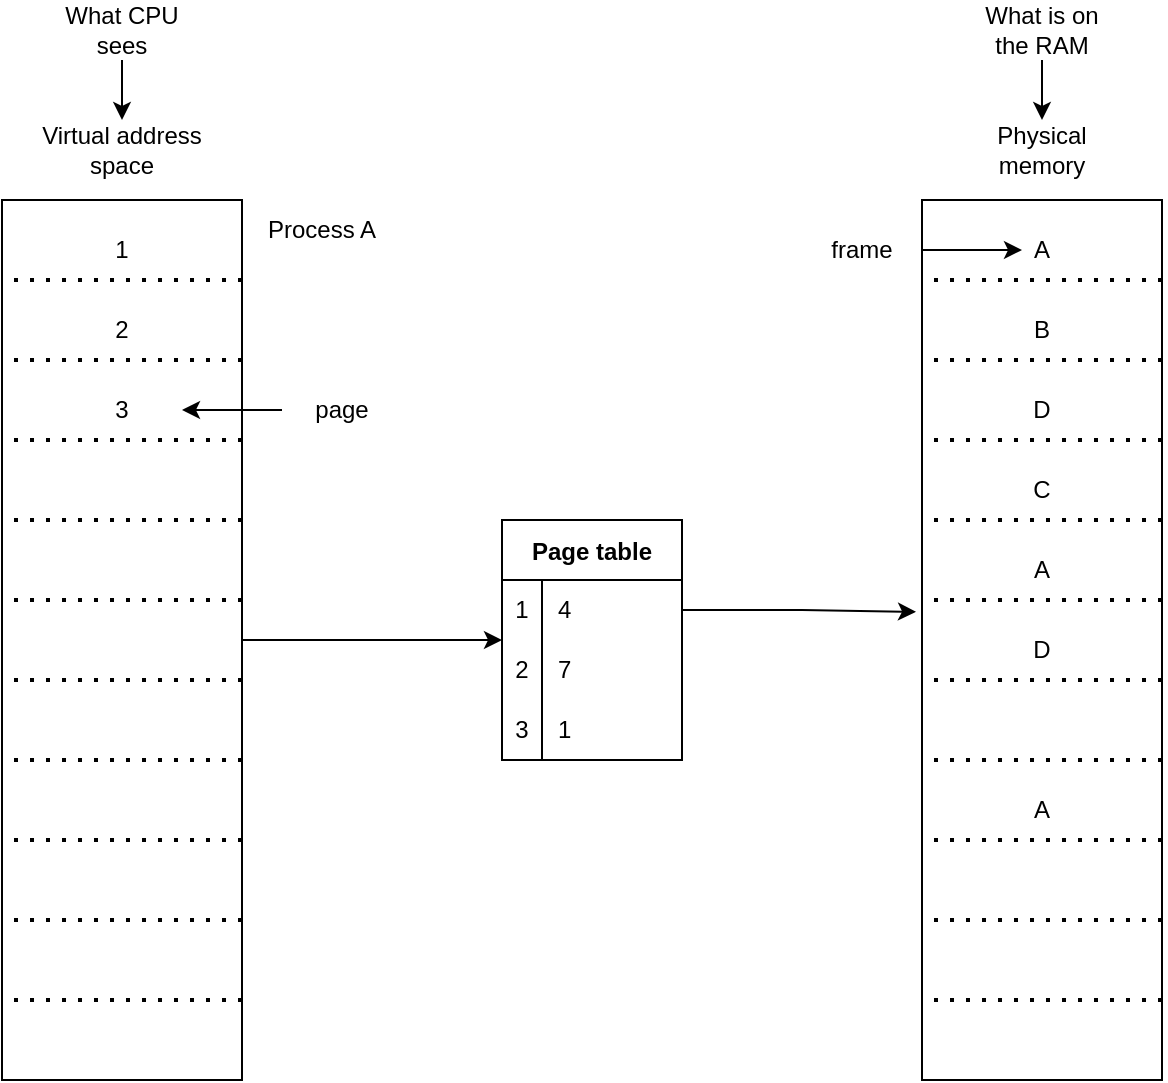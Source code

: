 <mxfile version="20.6.0" type="device"><diagram id="D0s-wHEWVV3vmyUCXMYq" name="Page-1"><mxGraphModel dx="1422" dy="723" grid="1" gridSize="10" guides="1" tooltips="1" connect="1" arrows="1" fold="1" page="1" pageScale="1" pageWidth="850" pageHeight="1100" math="0" shadow="0"><root><mxCell id="0"/><mxCell id="1" parent="0"/><mxCell id="5VKWfaiSGYM2CtD_vbgw-57" style="edgeStyle=orthogonalEdgeStyle;rounded=0;orthogonalLoop=1;jettySize=auto;html=1;" edge="1" parent="1" source="5VKWfaiSGYM2CtD_vbgw-20"><mxGeometry relative="1" as="geometry"><mxPoint x="330" y="340" as="targetPoint"/></mxGeometry></mxCell><mxCell id="5VKWfaiSGYM2CtD_vbgw-20" value="" style="rounded=0;whiteSpace=wrap;html=1;fillColor=none;" vertex="1" parent="1"><mxGeometry x="80" y="120" width="120" height="440" as="geometry"/></mxCell><mxCell id="5VKWfaiSGYM2CtD_vbgw-22" value="" style="endArrow=none;dashed=1;html=1;dashPattern=1 3;strokeWidth=2;rounded=0;" edge="1" parent="1"><mxGeometry width="50" height="50" relative="1" as="geometry"><mxPoint x="200" y="520" as="sourcePoint"/><mxPoint x="80" y="520" as="targetPoint"/></mxGeometry></mxCell><mxCell id="5VKWfaiSGYM2CtD_vbgw-24" value="" style="endArrow=none;dashed=1;html=1;dashPattern=1 3;strokeWidth=2;rounded=0;" edge="1" parent="1"><mxGeometry width="50" height="50" relative="1" as="geometry"><mxPoint x="200" y="480" as="sourcePoint"/><mxPoint x="80" y="480" as="targetPoint"/></mxGeometry></mxCell><mxCell id="5VKWfaiSGYM2CtD_vbgw-25" value="" style="endArrow=none;dashed=1;html=1;dashPattern=1 3;strokeWidth=2;rounded=0;" edge="1" parent="1"><mxGeometry width="50" height="50" relative="1" as="geometry"><mxPoint x="200" y="440" as="sourcePoint"/><mxPoint x="80" y="440" as="targetPoint"/></mxGeometry></mxCell><mxCell id="5VKWfaiSGYM2CtD_vbgw-26" value="" style="endArrow=none;dashed=1;html=1;dashPattern=1 3;strokeWidth=2;rounded=0;" edge="1" parent="1"><mxGeometry width="50" height="50" relative="1" as="geometry"><mxPoint x="200" y="400" as="sourcePoint"/><mxPoint x="80" y="400" as="targetPoint"/></mxGeometry></mxCell><mxCell id="5VKWfaiSGYM2CtD_vbgw-27" value="" style="endArrow=none;dashed=1;html=1;dashPattern=1 3;strokeWidth=2;rounded=0;" edge="1" parent="1"><mxGeometry width="50" height="50" relative="1" as="geometry"><mxPoint x="200" y="360" as="sourcePoint"/><mxPoint x="80" y="360" as="targetPoint"/></mxGeometry></mxCell><mxCell id="5VKWfaiSGYM2CtD_vbgw-28" value="" style="endArrow=none;dashed=1;html=1;dashPattern=1 3;strokeWidth=2;rounded=0;" edge="1" parent="1"><mxGeometry width="50" height="50" relative="1" as="geometry"><mxPoint x="200" y="320" as="sourcePoint"/><mxPoint x="80" y="320" as="targetPoint"/></mxGeometry></mxCell><mxCell id="5VKWfaiSGYM2CtD_vbgw-29" value="" style="endArrow=none;dashed=1;html=1;dashPattern=1 3;strokeWidth=2;rounded=0;" edge="1" parent="1"><mxGeometry width="50" height="50" relative="1" as="geometry"><mxPoint x="200" y="280" as="sourcePoint"/><mxPoint x="80" y="280" as="targetPoint"/></mxGeometry></mxCell><mxCell id="5VKWfaiSGYM2CtD_vbgw-30" value="" style="endArrow=none;dashed=1;html=1;dashPattern=1 3;strokeWidth=2;rounded=0;" edge="1" parent="1"><mxGeometry width="50" height="50" relative="1" as="geometry"><mxPoint x="200" y="240" as="sourcePoint"/><mxPoint x="80" y="240" as="targetPoint"/></mxGeometry></mxCell><mxCell id="5VKWfaiSGYM2CtD_vbgw-31" value="" style="endArrow=none;dashed=1;html=1;dashPattern=1 3;strokeWidth=2;rounded=0;" edge="1" parent="1"><mxGeometry width="50" height="50" relative="1" as="geometry"><mxPoint x="200" y="200" as="sourcePoint"/><mxPoint x="80" y="200" as="targetPoint"/></mxGeometry></mxCell><mxCell id="5VKWfaiSGYM2CtD_vbgw-32" value="" style="endArrow=none;dashed=1;html=1;dashPattern=1 3;strokeWidth=2;rounded=0;" edge="1" parent="1"><mxGeometry width="50" height="50" relative="1" as="geometry"><mxPoint x="200" y="160" as="sourcePoint"/><mxPoint x="80" y="160" as="targetPoint"/></mxGeometry></mxCell><mxCell id="5VKWfaiSGYM2CtD_vbgw-33" value="Virtual address space" style="text;html=1;strokeColor=none;fillColor=none;align=center;verticalAlign=middle;whiteSpace=wrap;rounded=0;" vertex="1" parent="1"><mxGeometry x="95" y="80" width="90" height="30" as="geometry"/></mxCell><mxCell id="5VKWfaiSGYM2CtD_vbgw-35" value="" style="edgeStyle=orthogonalEdgeStyle;rounded=0;orthogonalLoop=1;jettySize=auto;html=1;" edge="1" parent="1" source="5VKWfaiSGYM2CtD_vbgw-34" target="5VKWfaiSGYM2CtD_vbgw-33"><mxGeometry relative="1" as="geometry"/></mxCell><mxCell id="5VKWfaiSGYM2CtD_vbgw-34" value="What CPU sees" style="text;html=1;strokeColor=none;fillColor=none;align=center;verticalAlign=middle;whiteSpace=wrap;rounded=0;" vertex="1" parent="1"><mxGeometry x="110" y="20" width="60" height="30" as="geometry"/></mxCell><mxCell id="5VKWfaiSGYM2CtD_vbgw-37" value="Page table" style="shape=table;startSize=30;container=1;collapsible=0;childLayout=tableLayout;fixedRows=1;rowLines=0;fontStyle=1;fillColor=none;" vertex="1" parent="1"><mxGeometry x="330" y="280" width="90" height="120" as="geometry"/></mxCell><mxCell id="5VKWfaiSGYM2CtD_vbgw-38" value="" style="shape=tableRow;horizontal=0;startSize=0;swimlaneHead=0;swimlaneBody=0;top=0;left=0;bottom=0;right=0;collapsible=0;dropTarget=0;fillColor=none;points=[[0,0.5],[1,0.5]];portConstraint=eastwest;" vertex="1" parent="5VKWfaiSGYM2CtD_vbgw-37"><mxGeometry y="30" width="90" height="30" as="geometry"/></mxCell><mxCell id="5VKWfaiSGYM2CtD_vbgw-39" value="1" style="shape=partialRectangle;html=1;whiteSpace=wrap;connectable=0;fillColor=none;top=0;left=0;bottom=0;right=0;overflow=hidden;pointerEvents=1;" vertex="1" parent="5VKWfaiSGYM2CtD_vbgw-38"><mxGeometry width="20" height="30" as="geometry"><mxRectangle width="20" height="30" as="alternateBounds"/></mxGeometry></mxCell><mxCell id="5VKWfaiSGYM2CtD_vbgw-40" value="4" style="shape=partialRectangle;html=1;whiteSpace=wrap;connectable=0;fillColor=none;top=0;left=0;bottom=0;right=0;align=left;spacingLeft=6;overflow=hidden;" vertex="1" parent="5VKWfaiSGYM2CtD_vbgw-38"><mxGeometry x="20" width="70" height="30" as="geometry"><mxRectangle width="70" height="30" as="alternateBounds"/></mxGeometry></mxCell><mxCell id="5VKWfaiSGYM2CtD_vbgw-41" value="" style="shape=tableRow;horizontal=0;startSize=0;swimlaneHead=0;swimlaneBody=0;top=0;left=0;bottom=0;right=0;collapsible=0;dropTarget=0;fillColor=none;points=[[0,0.5],[1,0.5]];portConstraint=eastwest;" vertex="1" parent="5VKWfaiSGYM2CtD_vbgw-37"><mxGeometry y="60" width="90" height="30" as="geometry"/></mxCell><mxCell id="5VKWfaiSGYM2CtD_vbgw-42" value="2" style="shape=partialRectangle;html=1;whiteSpace=wrap;connectable=0;fillColor=none;top=0;left=0;bottom=0;right=0;overflow=hidden;" vertex="1" parent="5VKWfaiSGYM2CtD_vbgw-41"><mxGeometry width="20" height="30" as="geometry"><mxRectangle width="20" height="30" as="alternateBounds"/></mxGeometry></mxCell><mxCell id="5VKWfaiSGYM2CtD_vbgw-43" value="7" style="shape=partialRectangle;html=1;whiteSpace=wrap;connectable=0;fillColor=none;top=0;left=0;bottom=0;right=0;align=left;spacingLeft=6;overflow=hidden;" vertex="1" parent="5VKWfaiSGYM2CtD_vbgw-41"><mxGeometry x="20" width="70" height="30" as="geometry"><mxRectangle width="70" height="30" as="alternateBounds"/></mxGeometry></mxCell><mxCell id="5VKWfaiSGYM2CtD_vbgw-44" value="" style="shape=tableRow;horizontal=0;startSize=0;swimlaneHead=0;swimlaneBody=0;top=0;left=0;bottom=0;right=0;collapsible=0;dropTarget=0;fillColor=none;points=[[0,0.5],[1,0.5]];portConstraint=eastwest;" vertex="1" parent="5VKWfaiSGYM2CtD_vbgw-37"><mxGeometry y="90" width="90" height="30" as="geometry"/></mxCell><mxCell id="5VKWfaiSGYM2CtD_vbgw-45" value="3" style="shape=partialRectangle;html=1;whiteSpace=wrap;connectable=0;fillColor=none;top=0;left=0;bottom=0;right=0;overflow=hidden;" vertex="1" parent="5VKWfaiSGYM2CtD_vbgw-44"><mxGeometry width="20" height="30" as="geometry"><mxRectangle width="20" height="30" as="alternateBounds"/></mxGeometry></mxCell><mxCell id="5VKWfaiSGYM2CtD_vbgw-46" value="1" style="shape=partialRectangle;html=1;whiteSpace=wrap;connectable=0;fillColor=none;top=0;left=0;bottom=0;right=0;align=left;spacingLeft=6;overflow=hidden;" vertex="1" parent="5VKWfaiSGYM2CtD_vbgw-44"><mxGeometry x="20" width="70" height="30" as="geometry"><mxRectangle width="70" height="30" as="alternateBounds"/></mxGeometry></mxCell><mxCell id="5VKWfaiSGYM2CtD_vbgw-47" value="1" style="text;html=1;strokeColor=none;fillColor=none;align=center;verticalAlign=middle;whiteSpace=wrap;rounded=0;" vertex="1" parent="1"><mxGeometry x="110" y="130" width="60" height="30" as="geometry"/></mxCell><mxCell id="5VKWfaiSGYM2CtD_vbgw-48" value="2" style="text;html=1;strokeColor=none;fillColor=none;align=center;verticalAlign=middle;whiteSpace=wrap;rounded=0;" vertex="1" parent="1"><mxGeometry x="110" y="170" width="60" height="30" as="geometry"/></mxCell><mxCell id="5VKWfaiSGYM2CtD_vbgw-51" value="3" style="text;html=1;strokeColor=none;fillColor=none;align=center;verticalAlign=middle;whiteSpace=wrap;rounded=0;" vertex="1" parent="1"><mxGeometry x="110" y="210" width="60" height="30" as="geometry"/></mxCell><mxCell id="5VKWfaiSGYM2CtD_vbgw-52" value="Process A" style="text;html=1;strokeColor=none;fillColor=none;align=center;verticalAlign=middle;whiteSpace=wrap;rounded=0;" vertex="1" parent="1"><mxGeometry x="200" y="120" width="80" height="30" as="geometry"/></mxCell><mxCell id="5VKWfaiSGYM2CtD_vbgw-58" value="" style="rounded=0;whiteSpace=wrap;html=1;fillColor=none;" vertex="1" parent="1"><mxGeometry x="540" y="120" width="120" height="440" as="geometry"/></mxCell><mxCell id="5VKWfaiSGYM2CtD_vbgw-59" value="" style="endArrow=none;dashed=1;html=1;dashPattern=1 3;strokeWidth=2;rounded=0;" edge="1" parent="1"><mxGeometry width="50" height="50" relative="1" as="geometry"><mxPoint x="660" y="520" as="sourcePoint"/><mxPoint x="540" y="520" as="targetPoint"/></mxGeometry></mxCell><mxCell id="5VKWfaiSGYM2CtD_vbgw-60" value="" style="endArrow=none;dashed=1;html=1;dashPattern=1 3;strokeWidth=2;rounded=0;" edge="1" parent="1"><mxGeometry width="50" height="50" relative="1" as="geometry"><mxPoint x="660" y="480" as="sourcePoint"/><mxPoint x="540" y="480" as="targetPoint"/></mxGeometry></mxCell><mxCell id="5VKWfaiSGYM2CtD_vbgw-61" value="" style="endArrow=none;dashed=1;html=1;dashPattern=1 3;strokeWidth=2;rounded=0;" edge="1" parent="1"><mxGeometry width="50" height="50" relative="1" as="geometry"><mxPoint x="660" y="440" as="sourcePoint"/><mxPoint x="540" y="440" as="targetPoint"/></mxGeometry></mxCell><mxCell id="5VKWfaiSGYM2CtD_vbgw-62" value="" style="endArrow=none;dashed=1;html=1;dashPattern=1 3;strokeWidth=2;rounded=0;" edge="1" parent="1"><mxGeometry width="50" height="50" relative="1" as="geometry"><mxPoint x="660" y="400" as="sourcePoint"/><mxPoint x="540" y="400" as="targetPoint"/></mxGeometry></mxCell><mxCell id="5VKWfaiSGYM2CtD_vbgw-63" value="" style="endArrow=none;dashed=1;html=1;dashPattern=1 3;strokeWidth=2;rounded=0;" edge="1" parent="1"><mxGeometry width="50" height="50" relative="1" as="geometry"><mxPoint x="660" y="360" as="sourcePoint"/><mxPoint x="540" y="360" as="targetPoint"/></mxGeometry></mxCell><mxCell id="5VKWfaiSGYM2CtD_vbgw-64" value="" style="endArrow=none;dashed=1;html=1;dashPattern=1 3;strokeWidth=2;rounded=0;" edge="1" parent="1"><mxGeometry width="50" height="50" relative="1" as="geometry"><mxPoint x="660" y="320" as="sourcePoint"/><mxPoint x="540" y="320" as="targetPoint"/></mxGeometry></mxCell><mxCell id="5VKWfaiSGYM2CtD_vbgw-65" value="" style="endArrow=none;dashed=1;html=1;dashPattern=1 3;strokeWidth=2;rounded=0;" edge="1" parent="1"><mxGeometry width="50" height="50" relative="1" as="geometry"><mxPoint x="660" y="280" as="sourcePoint"/><mxPoint x="540" y="280" as="targetPoint"/></mxGeometry></mxCell><mxCell id="5VKWfaiSGYM2CtD_vbgw-66" value="" style="endArrow=none;dashed=1;html=1;dashPattern=1 3;strokeWidth=2;rounded=0;" edge="1" parent="1"><mxGeometry width="50" height="50" relative="1" as="geometry"><mxPoint x="660" y="240" as="sourcePoint"/><mxPoint x="540" y="240" as="targetPoint"/></mxGeometry></mxCell><mxCell id="5VKWfaiSGYM2CtD_vbgw-67" value="" style="endArrow=none;dashed=1;html=1;dashPattern=1 3;strokeWidth=2;rounded=0;" edge="1" parent="1"><mxGeometry width="50" height="50" relative="1" as="geometry"><mxPoint x="660" y="200" as="sourcePoint"/><mxPoint x="540" y="200" as="targetPoint"/></mxGeometry></mxCell><mxCell id="5VKWfaiSGYM2CtD_vbgw-68" value="" style="endArrow=none;dashed=1;html=1;dashPattern=1 3;strokeWidth=2;rounded=0;" edge="1" parent="1"><mxGeometry width="50" height="50" relative="1" as="geometry"><mxPoint x="660" y="160" as="sourcePoint"/><mxPoint x="540" y="160" as="targetPoint"/></mxGeometry></mxCell><mxCell id="5VKWfaiSGYM2CtD_vbgw-69" value="Physical memory" style="text;html=1;strokeColor=none;fillColor=none;align=center;verticalAlign=middle;whiteSpace=wrap;rounded=0;" vertex="1" parent="1"><mxGeometry x="555" y="80" width="90" height="30" as="geometry"/></mxCell><mxCell id="5VKWfaiSGYM2CtD_vbgw-70" value="" style="edgeStyle=orthogonalEdgeStyle;rounded=0;orthogonalLoop=1;jettySize=auto;html=1;" edge="1" parent="1" source="5VKWfaiSGYM2CtD_vbgw-71" target="5VKWfaiSGYM2CtD_vbgw-69"><mxGeometry relative="1" as="geometry"/></mxCell><mxCell id="5VKWfaiSGYM2CtD_vbgw-71" value="What is on the RAM" style="text;html=1;strokeColor=none;fillColor=none;align=center;verticalAlign=middle;whiteSpace=wrap;rounded=0;" vertex="1" parent="1"><mxGeometry x="570" y="20" width="60" height="30" as="geometry"/></mxCell><mxCell id="5VKWfaiSGYM2CtD_vbgw-76" style="edgeStyle=orthogonalEdgeStyle;rounded=0;orthogonalLoop=1;jettySize=auto;html=1;entryX=-0.025;entryY=0.468;entryDx=0;entryDy=0;entryPerimeter=0;" edge="1" parent="1" source="5VKWfaiSGYM2CtD_vbgw-38" target="5VKWfaiSGYM2CtD_vbgw-58"><mxGeometry relative="1" as="geometry"/></mxCell><mxCell id="5VKWfaiSGYM2CtD_vbgw-77" value="A" style="text;html=1;strokeColor=none;fillColor=none;align=center;verticalAlign=middle;whiteSpace=wrap;rounded=0;" vertex="1" parent="1"><mxGeometry x="570" y="290" width="60" height="30" as="geometry"/></mxCell><mxCell id="5VKWfaiSGYM2CtD_vbgw-78" value="A" style="text;html=1;strokeColor=none;fillColor=none;align=center;verticalAlign=middle;whiteSpace=wrap;rounded=0;" vertex="1" parent="1"><mxGeometry x="570" y="410" width="60" height="30" as="geometry"/></mxCell><mxCell id="5VKWfaiSGYM2CtD_vbgw-79" value="A" style="text;html=1;strokeColor=none;fillColor=none;align=center;verticalAlign=middle;whiteSpace=wrap;rounded=0;" vertex="1" parent="1"><mxGeometry x="570" y="130" width="60" height="30" as="geometry"/></mxCell><mxCell id="5VKWfaiSGYM2CtD_vbgw-80" value="B" style="text;html=1;strokeColor=none;fillColor=none;align=center;verticalAlign=middle;whiteSpace=wrap;rounded=0;" vertex="1" parent="1"><mxGeometry x="570" y="170" width="60" height="30" as="geometry"/></mxCell><mxCell id="5VKWfaiSGYM2CtD_vbgw-81" value="D" style="text;html=1;strokeColor=none;fillColor=none;align=center;verticalAlign=middle;whiteSpace=wrap;rounded=0;" vertex="1" parent="1"><mxGeometry x="570" y="210" width="60" height="30" as="geometry"/></mxCell><mxCell id="5VKWfaiSGYM2CtD_vbgw-82" value="C" style="text;html=1;strokeColor=none;fillColor=none;align=center;verticalAlign=middle;whiteSpace=wrap;rounded=0;" vertex="1" parent="1"><mxGeometry x="570" y="250" width="60" height="30" as="geometry"/></mxCell><mxCell id="5VKWfaiSGYM2CtD_vbgw-83" value="D" style="text;html=1;strokeColor=none;fillColor=none;align=center;verticalAlign=middle;whiteSpace=wrap;rounded=0;" vertex="1" parent="1"><mxGeometry x="570" y="330" width="60" height="30" as="geometry"/></mxCell><mxCell id="5VKWfaiSGYM2CtD_vbgw-85" value="" style="edgeStyle=orthogonalEdgeStyle;rounded=0;orthogonalLoop=1;jettySize=auto;html=1;" edge="1" parent="1" source="5VKWfaiSGYM2CtD_vbgw-84" target="5VKWfaiSGYM2CtD_vbgw-51"><mxGeometry relative="1" as="geometry"/></mxCell><mxCell id="5VKWfaiSGYM2CtD_vbgw-84" value="page" style="text;html=1;strokeColor=none;fillColor=none;align=center;verticalAlign=middle;whiteSpace=wrap;rounded=0;" vertex="1" parent="1"><mxGeometry x="220" y="210" width="60" height="30" as="geometry"/></mxCell><mxCell id="5VKWfaiSGYM2CtD_vbgw-88" value="" style="edgeStyle=orthogonalEdgeStyle;rounded=0;orthogonalLoop=1;jettySize=auto;html=1;" edge="1" parent="1" source="5VKWfaiSGYM2CtD_vbgw-86"><mxGeometry relative="1" as="geometry"><mxPoint x="590" y="145" as="targetPoint"/></mxGeometry></mxCell><mxCell id="5VKWfaiSGYM2CtD_vbgw-86" value="frame" style="text;html=1;strokeColor=none;fillColor=none;align=center;verticalAlign=middle;whiteSpace=wrap;rounded=0;" vertex="1" parent="1"><mxGeometry x="480" y="130" width="60" height="30" as="geometry"/></mxCell></root></mxGraphModel></diagram></mxfile>